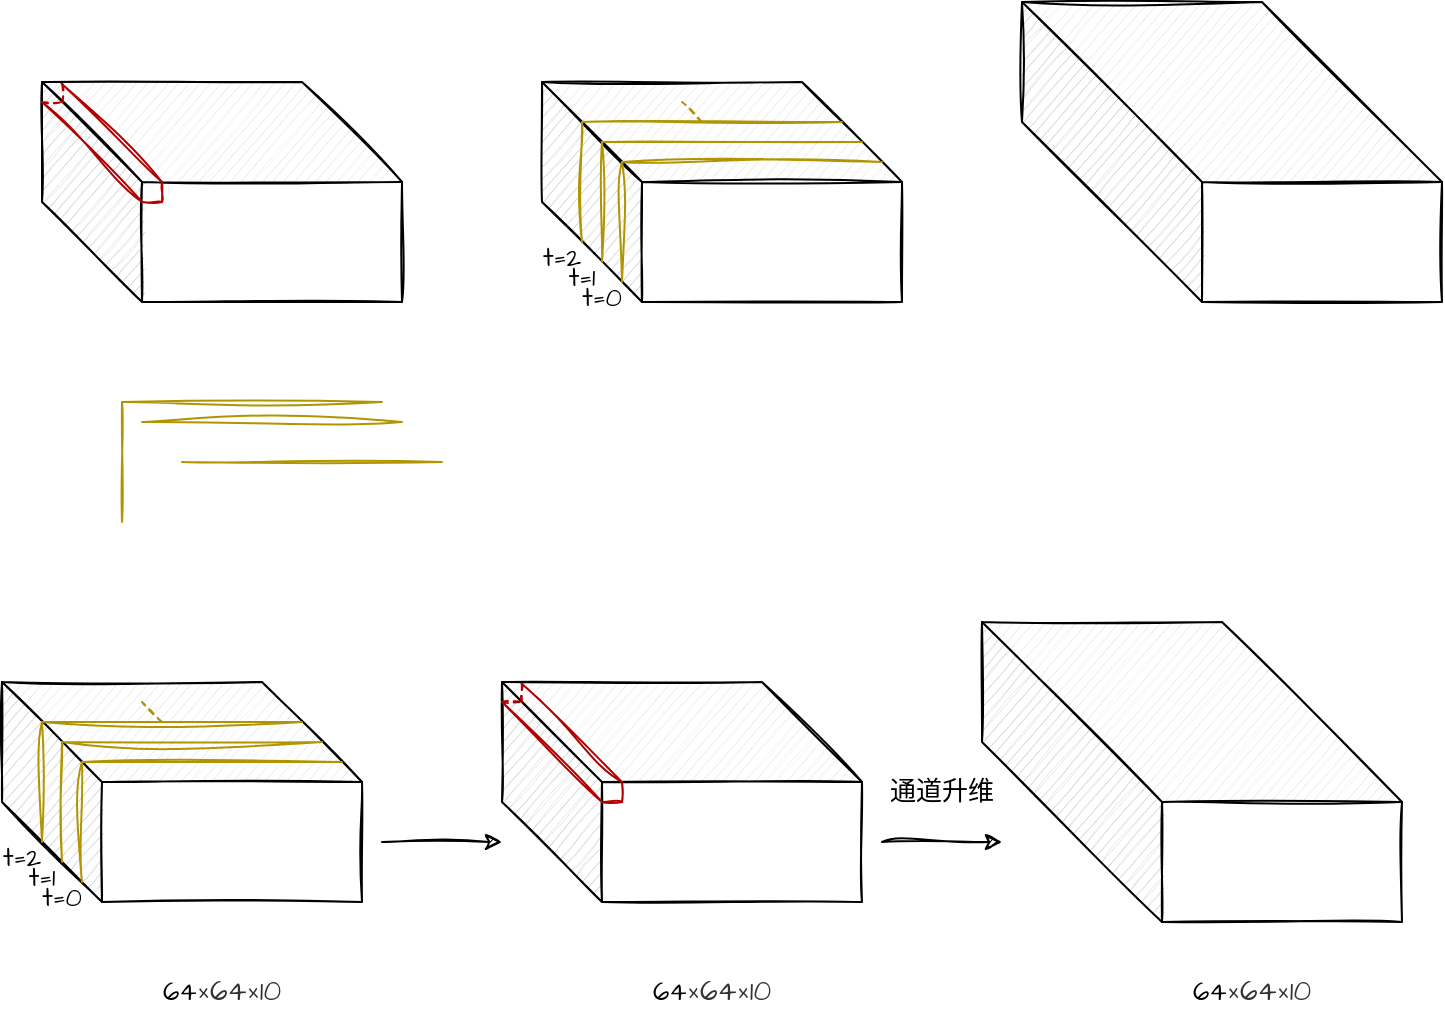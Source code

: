 <mxfile version="20.4.0" type="github">
  <diagram id="OSy8gsLtxb4vol9HIGKT" name="第 1 页">
    <mxGraphModel dx="1550" dy="888" grid="1" gridSize="10" guides="1" tooltips="1" connect="1" arrows="1" fold="1" page="1" pageScale="1" pageWidth="827" pageHeight="1169" math="0" shadow="0">
      <root>
        <mxCell id="0" />
        <mxCell id="1" parent="0" />
        <mxCell id="jMjyM51E1-5ykDKL1_Z4-5" value="" style="shape=cube;whiteSpace=wrap;html=1;boundedLbl=1;backgroundOutline=1;darkOpacity=0.05;darkOpacity2=0.1;size=50;sketch=1;" vertex="1" parent="1">
          <mxGeometry x="30" y="320" width="180" height="110" as="geometry" />
        </mxCell>
        <mxCell id="jMjyM51E1-5ykDKL1_Z4-6" value="" style="endArrow=none;html=1;rounded=0;hachureGap=4;jiggle=2;fontFamily=Architects Daughter;fontSource=https%3A%2F%2Ffonts.googleapis.com%2Fcss%3Ffamily%3DArchitects%2BDaughter;fontSize=16;entryX=0.054;entryY=0.007;entryDx=0;entryDy=0;entryPerimeter=0;fillColor=#e51400;strokeColor=#B20000;sketch=1;" edge="1" parent="1" target="jMjyM51E1-5ykDKL1_Z4-5">
          <mxGeometry width="50" height="50" relative="1" as="geometry">
            <mxPoint x="90" y="370" as="sourcePoint" />
            <mxPoint x="40" y="300" as="targetPoint" />
          </mxGeometry>
        </mxCell>
        <mxCell id="jMjyM51E1-5ykDKL1_Z4-7" value="" style="endArrow=none;html=1;rounded=0;hachureGap=4;jiggle=2;fontFamily=Architects Daughter;fontSource=https%3A%2F%2Ffonts.googleapis.com%2Fcss%3Ffamily%3DArchitects%2BDaughter;fontSize=16;entryX=0.083;entryY=0;entryDx=0;entryDy=0;entryPerimeter=0;fillColor=#e51400;strokeColor=#B20000;sketch=1;" edge="1" parent="1">
          <mxGeometry width="50" height="50" relative="1" as="geometry">
            <mxPoint x="80.04" y="380" as="sourcePoint" />
            <mxPoint x="30.0" y="330" as="targetPoint" />
          </mxGeometry>
        </mxCell>
        <mxCell id="jMjyM51E1-5ykDKL1_Z4-8" value="" style="endArrow=none;html=1;rounded=0;hachureGap=4;jiggle=2;fontFamily=Architects Daughter;fontSource=https%3A%2F%2Ffonts.googleapis.com%2Fcss%3Ffamily%3DArchitects%2BDaughter;fontSize=16;fillColor=#e51400;strokeColor=#B20000;sketch=1;" edge="1" parent="1">
          <mxGeometry width="50" height="50" relative="1" as="geometry">
            <mxPoint x="90.02" y="380" as="sourcePoint" />
            <mxPoint x="89.94" y="370" as="targetPoint" />
          </mxGeometry>
        </mxCell>
        <mxCell id="jMjyM51E1-5ykDKL1_Z4-9" value="" style="endArrow=none;html=1;rounded=0;hachureGap=4;jiggle=2;fontFamily=Architects Daughter;fontSource=https%3A%2F%2Ffonts.googleapis.com%2Fcss%3Ffamily%3DArchitects%2BDaughter;fontSize=16;fillColor=#e51400;strokeColor=#B20000;sketch=1;" edge="1" parent="1">
          <mxGeometry width="50" height="50" relative="1" as="geometry">
            <mxPoint x="90.04" y="380" as="sourcePoint" />
            <mxPoint x="80" y="380" as="targetPoint" />
          </mxGeometry>
        </mxCell>
        <mxCell id="jMjyM51E1-5ykDKL1_Z4-13" value="" style="endArrow=none;dashed=1;html=1;rounded=0;hachureGap=4;jiggle=2;fontFamily=Architects Daughter;fontSource=https%3A%2F%2Ffonts.googleapis.com%2Fcss%3Ffamily%3DArchitects%2BDaughter;fontSize=16;fillColor=#e51400;strokeColor=#B20000;sketch=1;" edge="1" parent="1">
          <mxGeometry width="50" height="50" relative="1" as="geometry">
            <mxPoint x="30" y="330" as="sourcePoint" />
            <mxPoint x="40" y="320" as="targetPoint" />
            <Array as="points">
              <mxPoint x="40" y="330" />
              <mxPoint x="40" y="320" />
            </Array>
          </mxGeometry>
        </mxCell>
        <mxCell id="jMjyM51E1-5ykDKL1_Z4-18" value="" style="endArrow=none;html=1;rounded=0;hachureGap=4;jiggle=2;fontFamily=Architects Daughter;fontSource=https%3A%2F%2Ffonts.googleapis.com%2Fcss%3Ffamily%3DArchitects%2BDaughter;fontSize=16;fillColor=#e3c800;strokeColor=#B09500;sketch=1;" edge="1" parent="1">
          <mxGeometry width="50" height="50" relative="1" as="geometry">
            <mxPoint x="70" y="480" as="sourcePoint" />
            <mxPoint x="200" y="480" as="targetPoint" />
          </mxGeometry>
        </mxCell>
        <mxCell id="jMjyM51E1-5ykDKL1_Z4-20" value="" style="endArrow=none;html=1;rounded=0;hachureGap=4;jiggle=2;fontFamily=Architects Daughter;fontSource=https%3A%2F%2Ffonts.googleapis.com%2Fcss%3Ffamily%3DArchitects%2BDaughter;fontSize=16;fillColor=#e3c800;strokeColor=#B09500;sketch=1;" edge="1" parent="1">
          <mxGeometry width="50" height="50" relative="1" as="geometry">
            <mxPoint x="70" y="480.0" as="sourcePoint" />
            <mxPoint x="70" y="540" as="targetPoint" />
          </mxGeometry>
        </mxCell>
        <mxCell id="jMjyM51E1-5ykDKL1_Z4-37" value="" style="shape=cube;whiteSpace=wrap;html=1;boundedLbl=1;backgroundOutline=1;darkOpacity=0.05;darkOpacity2=0.1;size=50;sketch=1;" vertex="1" parent="1">
          <mxGeometry x="280" y="320" width="180" height="110" as="geometry" />
        </mxCell>
        <mxCell id="jMjyM51E1-5ykDKL1_Z4-44" value="" style="endArrow=none;html=1;rounded=0;hachureGap=4;jiggle=2;fontFamily=Architects Daughter;fontSource=https%3A%2F%2Ffonts.googleapis.com%2Fcss%3Ffamily%3DArchitects%2BDaughter;fontSize=16;fillColor=#e3c800;strokeColor=#B09500;sketch=1;" edge="1" parent="1">
          <mxGeometry width="50" height="50" relative="1" as="geometry">
            <mxPoint x="300" y="340.0" as="sourcePoint" />
            <mxPoint x="300" y="400" as="targetPoint" />
          </mxGeometry>
        </mxCell>
        <mxCell id="jMjyM51E1-5ykDKL1_Z4-45" value="" style="shape=cube;whiteSpace=wrap;html=1;boundedLbl=1;backgroundOutline=1;darkOpacity=0.05;darkOpacity2=0.1;size=90;sketch=1;" vertex="1" parent="1">
          <mxGeometry x="520" y="280" width="210" height="150" as="geometry" />
        </mxCell>
        <mxCell id="jMjyM51E1-5ykDKL1_Z4-47" value="" style="endArrow=none;html=1;rounded=0;hachureGap=4;jiggle=2;fontFamily=Architects Daughter;fontSource=https%3A%2F%2Ffonts.googleapis.com%2Fcss%3Ffamily%3DArchitects%2BDaughter;fontSize=16;fillColor=#e3c800;strokeColor=#B09500;sketch=1;" edge="1" parent="1">
          <mxGeometry width="50" height="50" relative="1" as="geometry">
            <mxPoint x="310" y="350" as="sourcePoint" />
            <mxPoint x="440" y="350" as="targetPoint" />
          </mxGeometry>
        </mxCell>
        <mxCell id="jMjyM51E1-5ykDKL1_Z4-48" value="" style="endArrow=none;html=1;rounded=0;hachureGap=4;jiggle=2;fontFamily=Architects Daughter;fontSource=https%3A%2F%2Ffonts.googleapis.com%2Fcss%3Ffamily%3DArchitects%2BDaughter;fontSize=16;fillColor=#e3c800;strokeColor=#B09500;sketch=1;" edge="1" parent="1">
          <mxGeometry width="50" height="50" relative="1" as="geometry">
            <mxPoint x="310" y="350.0" as="sourcePoint" />
            <mxPoint x="310" y="410" as="targetPoint" />
          </mxGeometry>
        </mxCell>
        <mxCell id="jMjyM51E1-5ykDKL1_Z4-49" value="" style="endArrow=none;html=1;rounded=0;hachureGap=4;jiggle=2;fontFamily=Architects Daughter;fontSource=https%3A%2F%2Ffonts.googleapis.com%2Fcss%3Ffamily%3DArchitects%2BDaughter;fontSize=16;fillColor=#e3c800;strokeColor=#B09500;sketch=1;" edge="1" parent="1">
          <mxGeometry width="50" height="50" relative="1" as="geometry">
            <mxPoint x="320" y="360" as="sourcePoint" />
            <mxPoint x="450" y="360" as="targetPoint" />
          </mxGeometry>
        </mxCell>
        <mxCell id="jMjyM51E1-5ykDKL1_Z4-50" value="" style="endArrow=none;html=1;rounded=0;hachureGap=4;jiggle=2;fontFamily=Architects Daughter;fontSource=https%3A%2F%2Ffonts.googleapis.com%2Fcss%3Ffamily%3DArchitects%2BDaughter;fontSize=16;fillColor=#e3c800;strokeColor=#B09500;sketch=1;" edge="1" parent="1">
          <mxGeometry width="50" height="50" relative="1" as="geometry">
            <mxPoint x="320" y="360.0" as="sourcePoint" />
            <mxPoint x="320" y="420" as="targetPoint" />
          </mxGeometry>
        </mxCell>
        <mxCell id="jMjyM51E1-5ykDKL1_Z4-51" value="" style="endArrow=none;dashed=1;html=1;rounded=0;fillColor=#e3c800;strokeColor=#B09500;sketch=1;" edge="1" parent="1">
          <mxGeometry width="50" height="50" relative="1" as="geometry">
            <mxPoint x="360" y="340" as="sourcePoint" />
            <mxPoint x="350" y="330" as="targetPoint" />
          </mxGeometry>
        </mxCell>
        <mxCell id="jMjyM51E1-5ykDKL1_Z4-52" value="" style="endArrow=none;html=1;rounded=0;hachureGap=4;jiggle=2;fontFamily=Architects Daughter;fontSource=https%3A%2F%2Ffonts.googleapis.com%2Fcss%3Ffamily%3DArchitects%2BDaughter;fontSize=16;fillColor=#e3c800;strokeColor=#B09500;sketch=1;" edge="1" parent="1">
          <mxGeometry width="50" height="50" relative="1" as="geometry">
            <mxPoint x="80" y="490" as="sourcePoint" />
            <mxPoint x="210" y="490" as="targetPoint" />
          </mxGeometry>
        </mxCell>
        <mxCell id="jMjyM51E1-5ykDKL1_Z4-53" value="" style="endArrow=none;html=1;rounded=0;hachureGap=4;jiggle=2;fontFamily=Architects Daughter;fontSource=https%3A%2F%2Ffonts.googleapis.com%2Fcss%3Ffamily%3DArchitects%2BDaughter;fontSize=16;fillColor=#e3c800;strokeColor=#B09500;sketch=1;" edge="1" parent="1">
          <mxGeometry width="50" height="50" relative="1" as="geometry">
            <mxPoint x="300" y="340" as="sourcePoint" />
            <mxPoint x="430" y="340" as="targetPoint" />
          </mxGeometry>
        </mxCell>
        <mxCell id="jMjyM51E1-5ykDKL1_Z4-54" value="&lt;font style=&quot;font-size: 13px;&quot;&gt;t=0&lt;/font&gt;" style="text;html=1;strokeColor=none;fillColor=none;align=center;verticalAlign=middle;whiteSpace=wrap;rounded=0;sketch=1;hachureGap=4;jiggle=2;fontFamily=Architects Daughter;fontSource=https%3A%2F%2Ffonts.googleapis.com%2Fcss%3Ffamily%3DArchitects%2BDaughter;fontSize=20;" vertex="1" parent="1">
          <mxGeometry x="300" y="420" width="20" height="10" as="geometry" />
        </mxCell>
        <mxCell id="jMjyM51E1-5ykDKL1_Z4-56" value="" style="endArrow=none;html=1;rounded=0;hachureGap=4;jiggle=2;fontFamily=Architects Daughter;fontSource=https%3A%2F%2Ffonts.googleapis.com%2Fcss%3Ffamily%3DArchitects%2BDaughter;fontSize=16;fillColor=#e3c800;strokeColor=#B09500;sketch=1;" edge="1" parent="1">
          <mxGeometry width="50" height="50" relative="1" as="geometry">
            <mxPoint x="100" y="510" as="sourcePoint" />
            <mxPoint x="230" y="510" as="targetPoint" />
          </mxGeometry>
        </mxCell>
        <mxCell id="jMjyM51E1-5ykDKL1_Z4-57" value="&lt;font style=&quot;font-size: 13px;&quot;&gt;t=1&lt;/font&gt;" style="text;html=1;strokeColor=none;fillColor=none;align=center;verticalAlign=middle;whiteSpace=wrap;rounded=0;sketch=1;hachureGap=4;jiggle=2;fontFamily=Architects Daughter;fontSource=https%3A%2F%2Ffonts.googleapis.com%2Fcss%3Ffamily%3DArchitects%2BDaughter;fontSize=20;" vertex="1" parent="1">
          <mxGeometry x="290" y="410" width="20" height="10" as="geometry" />
        </mxCell>
        <mxCell id="jMjyM51E1-5ykDKL1_Z4-58" value="&lt;font style=&quot;font-size: 13px;&quot;&gt;t=2&lt;/font&gt;" style="text;html=1;strokeColor=none;fillColor=none;align=center;verticalAlign=middle;whiteSpace=wrap;rounded=0;sketch=1;hachureGap=4;jiggle=2;fontFamily=Architects Daughter;fontSource=https%3A%2F%2Ffonts.googleapis.com%2Fcss%3Ffamily%3DArchitects%2BDaughter;fontSize=20;" vertex="1" parent="1">
          <mxGeometry x="280" y="400" width="20" height="10" as="geometry" />
        </mxCell>
        <mxCell id="jMjyM51E1-5ykDKL1_Z4-59" value="" style="shape=cube;whiteSpace=wrap;html=1;boundedLbl=1;backgroundOutline=1;darkOpacity=0.05;darkOpacity2=0.1;size=50;sketch=1;" vertex="1" parent="1">
          <mxGeometry x="10" y="620" width="180" height="110" as="geometry" />
        </mxCell>
        <mxCell id="jMjyM51E1-5ykDKL1_Z4-60" value="" style="endArrow=none;html=1;rounded=0;hachureGap=4;jiggle=2;fontFamily=Architects Daughter;fontSource=https%3A%2F%2Ffonts.googleapis.com%2Fcss%3Ffamily%3DArchitects%2BDaughter;fontSize=16;fillColor=#e3c800;strokeColor=#B09500;sketch=1;" edge="1" parent="1">
          <mxGeometry width="50" height="50" relative="1" as="geometry">
            <mxPoint x="30" y="640.0" as="sourcePoint" />
            <mxPoint x="30" y="700.0" as="targetPoint" />
          </mxGeometry>
        </mxCell>
        <mxCell id="jMjyM51E1-5ykDKL1_Z4-61" value="" style="endArrow=none;html=1;rounded=0;hachureGap=4;jiggle=2;fontFamily=Architects Daughter;fontSource=https%3A%2F%2Ffonts.googleapis.com%2Fcss%3Ffamily%3DArchitects%2BDaughter;fontSize=16;fillColor=#e3c800;strokeColor=#B09500;sketch=1;" edge="1" parent="1">
          <mxGeometry width="50" height="50" relative="1" as="geometry">
            <mxPoint x="40" y="650.0" as="sourcePoint" />
            <mxPoint x="170.0" y="650.0" as="targetPoint" />
          </mxGeometry>
        </mxCell>
        <mxCell id="jMjyM51E1-5ykDKL1_Z4-62" value="" style="endArrow=none;html=1;rounded=0;hachureGap=4;jiggle=2;fontFamily=Architects Daughter;fontSource=https%3A%2F%2Ffonts.googleapis.com%2Fcss%3Ffamily%3DArchitects%2BDaughter;fontSize=16;fillColor=#e3c800;strokeColor=#B09500;sketch=1;" edge="1" parent="1">
          <mxGeometry width="50" height="50" relative="1" as="geometry">
            <mxPoint x="40" y="650.0" as="sourcePoint" />
            <mxPoint x="40" y="710.0" as="targetPoint" />
          </mxGeometry>
        </mxCell>
        <mxCell id="jMjyM51E1-5ykDKL1_Z4-63" value="" style="endArrow=none;html=1;rounded=0;hachureGap=4;jiggle=2;fontFamily=Architects Daughter;fontSource=https%3A%2F%2Ffonts.googleapis.com%2Fcss%3Ffamily%3DArchitects%2BDaughter;fontSize=16;fillColor=#e3c800;strokeColor=#B09500;sketch=1;" edge="1" parent="1">
          <mxGeometry width="50" height="50" relative="1" as="geometry">
            <mxPoint x="50" y="660.0" as="sourcePoint" />
            <mxPoint x="180.0" y="660.0" as="targetPoint" />
          </mxGeometry>
        </mxCell>
        <mxCell id="jMjyM51E1-5ykDKL1_Z4-64" value="" style="endArrow=none;html=1;rounded=0;hachureGap=4;jiggle=2;fontFamily=Architects Daughter;fontSource=https%3A%2F%2Ffonts.googleapis.com%2Fcss%3Ffamily%3DArchitects%2BDaughter;fontSize=16;fillColor=#e3c800;strokeColor=#B09500;sketch=1;" edge="1" parent="1">
          <mxGeometry width="50" height="50" relative="1" as="geometry">
            <mxPoint x="50" y="660.0" as="sourcePoint" />
            <mxPoint x="50" y="720" as="targetPoint" />
          </mxGeometry>
        </mxCell>
        <mxCell id="jMjyM51E1-5ykDKL1_Z4-65" value="" style="endArrow=none;dashed=1;html=1;rounded=0;fillColor=#e3c800;strokeColor=#B09500;sketch=1;" edge="1" parent="1">
          <mxGeometry width="50" height="50" relative="1" as="geometry">
            <mxPoint x="90.0" y="640.0" as="sourcePoint" />
            <mxPoint x="80.0" y="630.0" as="targetPoint" />
          </mxGeometry>
        </mxCell>
        <mxCell id="jMjyM51E1-5ykDKL1_Z4-66" value="" style="endArrow=none;html=1;rounded=0;hachureGap=4;jiggle=2;fontFamily=Architects Daughter;fontSource=https%3A%2F%2Ffonts.googleapis.com%2Fcss%3Ffamily%3DArchitects%2BDaughter;fontSize=16;fillColor=#e3c800;strokeColor=#B09500;sketch=1;" edge="1" parent="1">
          <mxGeometry width="50" height="50" relative="1" as="geometry">
            <mxPoint x="30" y="640.0" as="sourcePoint" />
            <mxPoint x="160.0" y="640.0" as="targetPoint" />
          </mxGeometry>
        </mxCell>
        <mxCell id="jMjyM51E1-5ykDKL1_Z4-67" value="&lt;font style=&quot;font-size: 13px;&quot;&gt;t=0&lt;/font&gt;" style="text;html=1;strokeColor=none;fillColor=none;align=center;verticalAlign=middle;whiteSpace=wrap;rounded=0;sketch=1;hachureGap=4;jiggle=2;fontFamily=Architects Daughter;fontSource=https%3A%2F%2Ffonts.googleapis.com%2Fcss%3Ffamily%3DArchitects%2BDaughter;fontSize=20;" vertex="1" parent="1">
          <mxGeometry x="30" y="720" width="20" height="10" as="geometry" />
        </mxCell>
        <mxCell id="jMjyM51E1-5ykDKL1_Z4-68" value="&lt;font style=&quot;font-size: 13px;&quot;&gt;t=1&lt;/font&gt;" style="text;html=1;strokeColor=none;fillColor=none;align=center;verticalAlign=middle;whiteSpace=wrap;rounded=0;sketch=1;hachureGap=4;jiggle=2;fontFamily=Architects Daughter;fontSource=https%3A%2F%2Ffonts.googleapis.com%2Fcss%3Ffamily%3DArchitects%2BDaughter;fontSize=20;" vertex="1" parent="1">
          <mxGeometry x="20" y="710" width="20" height="10" as="geometry" />
        </mxCell>
        <mxCell id="jMjyM51E1-5ykDKL1_Z4-69" value="&lt;font style=&quot;font-size: 13px;&quot;&gt;t=2&lt;/font&gt;" style="text;html=1;strokeColor=none;fillColor=none;align=center;verticalAlign=middle;whiteSpace=wrap;rounded=0;sketch=1;hachureGap=4;jiggle=2;fontFamily=Architects Daughter;fontSource=https%3A%2F%2Ffonts.googleapis.com%2Fcss%3Ffamily%3DArchitects%2BDaughter;fontSize=20;" vertex="1" parent="1">
          <mxGeometry x="10" y="700" width="20" height="10" as="geometry" />
        </mxCell>
        <mxCell id="jMjyM51E1-5ykDKL1_Z4-70" value="" style="shape=cube;whiteSpace=wrap;html=1;boundedLbl=1;backgroundOutline=1;darkOpacity=0.05;darkOpacity2=0.1;size=50;sketch=1;" vertex="1" parent="1">
          <mxGeometry x="260" y="620" width="180" height="110" as="geometry" />
        </mxCell>
        <mxCell id="jMjyM51E1-5ykDKL1_Z4-71" value="" style="endArrow=none;html=1;rounded=0;hachureGap=4;jiggle=2;fontFamily=Architects Daughter;fontSource=https%3A%2F%2Ffonts.googleapis.com%2Fcss%3Ffamily%3DArchitects%2BDaughter;fontSize=16;entryX=0.054;entryY=0.007;entryDx=0;entryDy=0;entryPerimeter=0;fillColor=#e51400;strokeColor=#B20000;sketch=1;" edge="1" parent="1" target="jMjyM51E1-5ykDKL1_Z4-70">
          <mxGeometry width="50" height="50" relative="1" as="geometry">
            <mxPoint x="320" y="670" as="sourcePoint" />
            <mxPoint x="270" y="600" as="targetPoint" />
          </mxGeometry>
        </mxCell>
        <mxCell id="jMjyM51E1-5ykDKL1_Z4-72" value="" style="endArrow=none;html=1;rounded=0;hachureGap=4;jiggle=2;fontFamily=Architects Daughter;fontSource=https%3A%2F%2Ffonts.googleapis.com%2Fcss%3Ffamily%3DArchitects%2BDaughter;fontSize=16;entryX=0.083;entryY=0;entryDx=0;entryDy=0;entryPerimeter=0;fillColor=#e51400;strokeColor=#B20000;sketch=1;" edge="1" parent="1">
          <mxGeometry width="50" height="50" relative="1" as="geometry">
            <mxPoint x="310.04" y="680" as="sourcePoint" />
            <mxPoint x="260" y="630" as="targetPoint" />
          </mxGeometry>
        </mxCell>
        <mxCell id="jMjyM51E1-5ykDKL1_Z4-73" value="" style="endArrow=none;html=1;rounded=0;hachureGap=4;jiggle=2;fontFamily=Architects Daughter;fontSource=https%3A%2F%2Ffonts.googleapis.com%2Fcss%3Ffamily%3DArchitects%2BDaughter;fontSize=16;fillColor=#e51400;strokeColor=#B20000;sketch=1;" edge="1" parent="1">
          <mxGeometry width="50" height="50" relative="1" as="geometry">
            <mxPoint x="320.02" y="680" as="sourcePoint" />
            <mxPoint x="319.94" y="670" as="targetPoint" />
          </mxGeometry>
        </mxCell>
        <mxCell id="jMjyM51E1-5ykDKL1_Z4-74" value="" style="endArrow=none;html=1;rounded=0;hachureGap=4;jiggle=2;fontFamily=Architects Daughter;fontSource=https%3A%2F%2Ffonts.googleapis.com%2Fcss%3Ffamily%3DArchitects%2BDaughter;fontSize=16;fillColor=#e51400;strokeColor=#B20000;sketch=1;" edge="1" parent="1">
          <mxGeometry width="50" height="50" relative="1" as="geometry">
            <mxPoint x="320.04" y="680" as="sourcePoint" />
            <mxPoint x="310" y="680" as="targetPoint" />
          </mxGeometry>
        </mxCell>
        <mxCell id="jMjyM51E1-5ykDKL1_Z4-75" value="" style="endArrow=none;dashed=1;html=1;rounded=0;hachureGap=4;jiggle=2;fontFamily=Architects Daughter;fontSource=https%3A%2F%2Ffonts.googleapis.com%2Fcss%3Ffamily%3DArchitects%2BDaughter;fontSize=16;fillColor=#e51400;strokeColor=#B20000;sketch=1;" edge="1" parent="1">
          <mxGeometry width="50" height="50" relative="1" as="geometry">
            <mxPoint x="260" y="630" as="sourcePoint" />
            <mxPoint x="270" y="620" as="targetPoint" />
            <Array as="points">
              <mxPoint x="270" y="630" />
              <mxPoint x="270" y="620" />
            </Array>
          </mxGeometry>
        </mxCell>
        <mxCell id="jMjyM51E1-5ykDKL1_Z4-76" value="" style="endArrow=classic;html=1;rounded=0;sketch=1;hachureGap=4;jiggle=2;fontFamily=Architects Daughter;fontSource=https%3A%2F%2Ffonts.googleapis.com%2Fcss%3Ffamily%3DArchitects%2BDaughter;fontSize=13;" edge="1" parent="1">
          <mxGeometry width="50" height="50" relative="1" as="geometry">
            <mxPoint x="200" y="700" as="sourcePoint" />
            <mxPoint x="260" y="700" as="targetPoint" />
          </mxGeometry>
        </mxCell>
        <mxCell id="jMjyM51E1-5ykDKL1_Z4-77" value="64&lt;span style=&quot;color: rgb(51, 51, 51); font-size: 14px; text-align: start; text-indent: 28px; background-color: rgb(255, 255, 255);&quot;&gt;×64&lt;/span&gt;&lt;span style=&quot;color: rgb(51, 51, 51); font-size: 14px; text-align: start; text-indent: 28px; background-color: rgb(255, 255, 255);&quot;&gt;×10&lt;/span&gt;" style="text;html=1;strokeColor=none;fillColor=none;align=center;verticalAlign=middle;whiteSpace=wrap;rounded=0;sketch=1;hachureGap=4;jiggle=2;fontFamily=Architects Daughter;fontSource=https%3A%2F%2Ffonts.googleapis.com%2Fcss%3Ffamily%3DArchitects%2BDaughter;fontSize=13;" vertex="1" parent="1">
          <mxGeometry x="85" y="760" width="70" height="30" as="geometry" />
        </mxCell>
        <mxCell id="jMjyM51E1-5ykDKL1_Z4-78" value="" style="endArrow=classic;html=1;rounded=0;sketch=1;hachureGap=4;jiggle=2;fontFamily=Architects Daughter;fontSource=https%3A%2F%2Ffonts.googleapis.com%2Fcss%3Ffamily%3DArchitects%2BDaughter;fontSize=13;" edge="1" parent="1">
          <mxGeometry width="50" height="50" relative="1" as="geometry">
            <mxPoint x="450" y="700" as="sourcePoint" />
            <mxPoint x="510" y="700" as="targetPoint" />
          </mxGeometry>
        </mxCell>
        <mxCell id="jMjyM51E1-5ykDKL1_Z4-79" value="" style="shape=cube;whiteSpace=wrap;html=1;boundedLbl=1;backgroundOutline=1;darkOpacity=0.05;darkOpacity2=0.1;size=90;sketch=1;" vertex="1" parent="1">
          <mxGeometry x="500" y="590" width="210" height="150" as="geometry" />
        </mxCell>
        <mxCell id="jMjyM51E1-5ykDKL1_Z4-80" value="64&lt;span style=&quot;color: rgb(51, 51, 51); font-size: 14px; text-align: start; text-indent: 28px; background-color: rgb(255, 255, 255);&quot;&gt;×64&lt;/span&gt;&lt;span style=&quot;color: rgb(51, 51, 51); font-size: 14px; text-align: start; text-indent: 28px; background-color: rgb(255, 255, 255);&quot;&gt;×10&lt;/span&gt;" style="text;html=1;strokeColor=none;fillColor=none;align=center;verticalAlign=middle;whiteSpace=wrap;rounded=0;sketch=1;hachureGap=4;jiggle=2;fontFamily=Architects Daughter;fontSource=https%3A%2F%2Ffonts.googleapis.com%2Fcss%3Ffamily%3DArchitects%2BDaughter;fontSize=13;" vertex="1" parent="1">
          <mxGeometry x="330" y="760" width="70" height="30" as="geometry" />
        </mxCell>
        <mxCell id="jMjyM51E1-5ykDKL1_Z4-81" value="64&lt;span style=&quot;color: rgb(51, 51, 51); font-size: 14px; text-align: start; text-indent: 28px; background-color: rgb(255, 255, 255);&quot;&gt;×64&lt;/span&gt;&lt;span style=&quot;color: rgb(51, 51, 51); font-size: 14px; text-align: start; text-indent: 28px; background-color: rgb(255, 255, 255);&quot;&gt;×10&lt;/span&gt;" style="text;html=1;strokeColor=none;fillColor=none;align=center;verticalAlign=middle;whiteSpace=wrap;rounded=0;sketch=1;hachureGap=4;jiggle=2;fontFamily=Architects Daughter;fontSource=https%3A%2F%2Ffonts.googleapis.com%2Fcss%3Ffamily%3DArchitects%2BDaughter;fontSize=13;" vertex="1" parent="1">
          <mxGeometry x="600" y="760" width="70" height="30" as="geometry" />
        </mxCell>
        <mxCell id="jMjyM51E1-5ykDKL1_Z4-82" value="通道升维" style="text;html=1;strokeColor=none;fillColor=none;align=center;verticalAlign=middle;whiteSpace=wrap;rounded=0;sketch=1;hachureGap=4;jiggle=2;fontFamily=Architects Daughter;fontSource=https%3A%2F%2Ffonts.googleapis.com%2Fcss%3Ffamily%3DArchitects%2BDaughter;fontSize=13;" vertex="1" parent="1">
          <mxGeometry x="450" y="660" width="60" height="30" as="geometry" />
        </mxCell>
      </root>
    </mxGraphModel>
  </diagram>
</mxfile>
